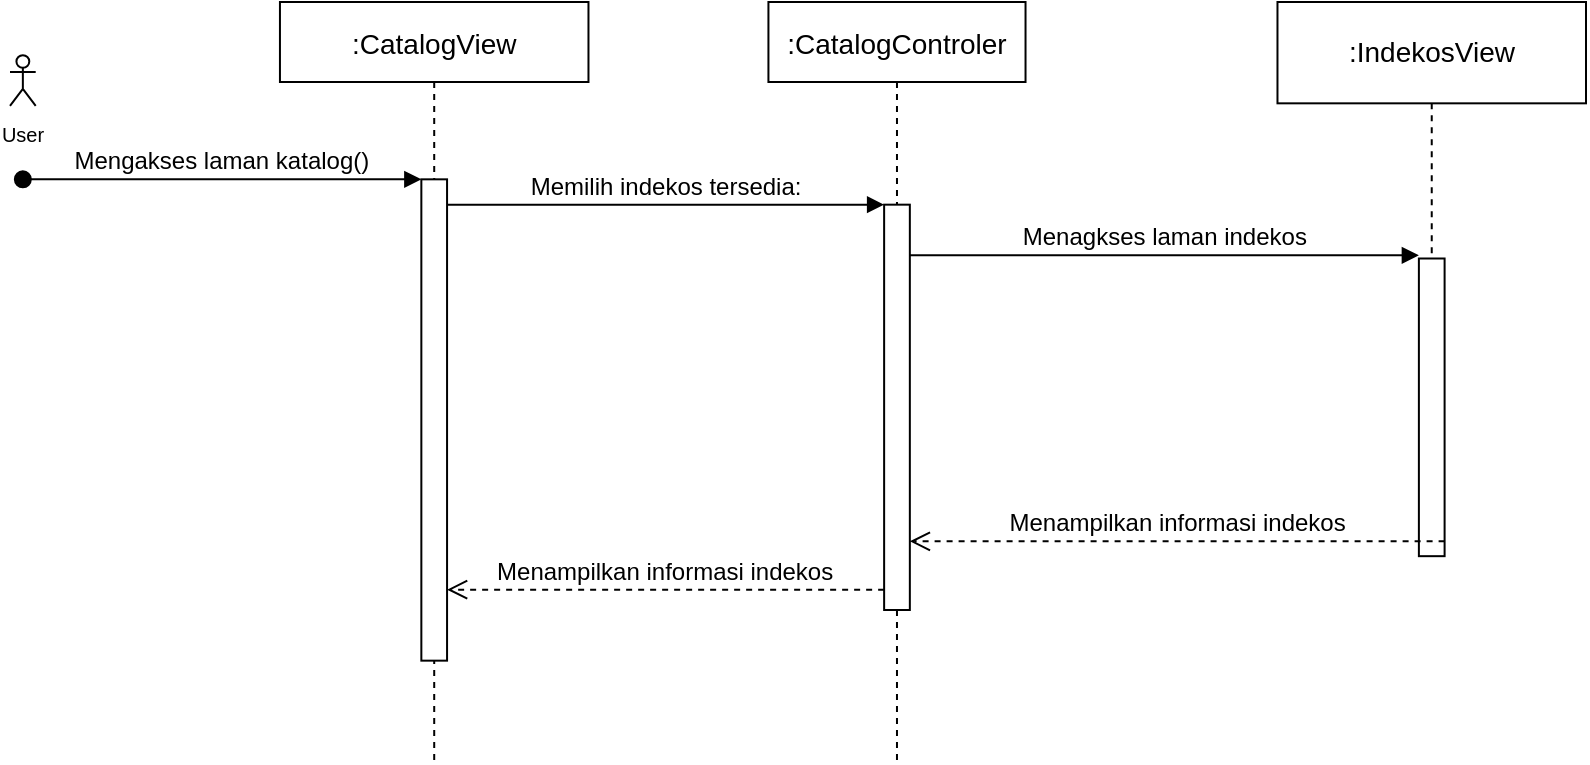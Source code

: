 <mxfile version="18.0.2" type="github">
  <diagram id="kgpKYQtTHZ0yAKxKKP6v" name="Page-1">
    <mxGraphModel dx="1597" dy="817" grid="1" gridSize="10" guides="1" tooltips="1" connect="1" arrows="1" fold="1" page="1" pageScale="1" pageWidth="850" pageHeight="1100" math="0" shadow="0">
      <root>
        <mxCell id="0" />
        <mxCell id="1" parent="0" />
        <mxCell id="3nuBFxr9cyL0pnOWT2aG-1" value=":CatalogView" style="shape=umlLifeline;perimeter=lifelinePerimeter;container=0;collapsible=0;recursiveResize=0;rounded=0;shadow=0;strokeWidth=1;fontSize=14;" parent="1" vertex="1">
          <mxGeometry x="166.976" y="80" width="154.258" height="380" as="geometry" />
        </mxCell>
        <mxCell id="3nuBFxr9cyL0pnOWT2aG-5" value=":CatalogControler" style="shape=umlLifeline;perimeter=lifelinePerimeter;container=0;collapsible=0;recursiveResize=0;rounded=0;shadow=0;strokeWidth=1;fontSize=14;" parent="1" vertex="1">
          <mxGeometry x="411.217" y="80" width="128.548" height="380" as="geometry" />
        </mxCell>
        <mxCell id="3nuBFxr9cyL0pnOWT2aG-9" value="Menagkses laman indekos" style="verticalAlign=bottom;endArrow=block;shadow=0;strokeWidth=1;fontSize=12;" parent="1" source="3nuBFxr9cyL0pnOWT2aG-6" edge="1">
          <mxGeometry relative="1" as="geometry">
            <mxPoint x="334.088" y="232" as="sourcePoint" />
            <mxPoint x="736.444" y="206.667" as="targetPoint" />
            <Array as="points">
              <mxPoint x="672.17" y="206.667" />
            </Array>
          </mxGeometry>
        </mxCell>
        <mxCell id="-srwTZS8i4yXa3oXhBv5-1" value="&lt;font style=&quot;font-size: 10px;&quot;&gt;User&lt;/font&gt;" style="shape=umlActor;verticalLabelPosition=bottom;verticalAlign=top;html=1;outlineConnect=0;" vertex="1" parent="1">
          <mxGeometry x="32" y="106.6" width="12.855" height="25.333" as="geometry" />
        </mxCell>
        <mxCell id="3nuBFxr9cyL0pnOWT2aG-4" value="" style="points=[];perimeter=orthogonalPerimeter;rounded=0;shadow=0;strokeWidth=1;" parent="1" vertex="1">
          <mxGeometry x="736.444" y="208.25" width="12.855" height="148.833" as="geometry" />
        </mxCell>
        <mxCell id="3nuBFxr9cyL0pnOWT2aG-6" value="" style="points=[];perimeter=orthogonalPerimeter;rounded=0;shadow=0;strokeWidth=1;" parent="1" vertex="1">
          <mxGeometry x="469.064" y="181.333" width="12.855" height="202.667" as="geometry" />
        </mxCell>
        <mxCell id="3nuBFxr9cyL0pnOWT2aG-10" value="Menampilkan informasi indekos" style="verticalAlign=bottom;endArrow=open;dashed=1;endSize=8;exitX=1;exitY=0.95;shadow=0;strokeWidth=1;fontSize=12;" parent="1" source="3nuBFxr9cyL0pnOWT2aG-4" target="3nuBFxr9cyL0pnOWT2aG-6" edge="1">
          <mxGeometry relative="1" as="geometry">
            <mxPoint x="334.088" y="304.2" as="targetPoint" />
          </mxGeometry>
        </mxCell>
        <mxCell id="-srwTZS8i4yXa3oXhBv5-10" style="rounded=0;orthogonalLoop=1;jettySize=auto;html=1;exitX=0.5;exitY=1;exitDx=0;exitDy=0;fontSize=8;endArrow=none;endFill=0;dashed=1;" edge="1" parent="1" source="-srwTZS8i4yXa3oXhBv5-9" target="3nuBFxr9cyL0pnOWT2aG-4">
          <mxGeometry relative="1" as="geometry" />
        </mxCell>
        <mxCell id="-srwTZS8i4yXa3oXhBv5-9" value="&lt;font style=&quot;font-size: 14px;&quot;&gt;:IndekosView&lt;/font&gt;" style="rounded=0;whiteSpace=wrap;html=1;fontSize=8;" vertex="1" parent="1">
          <mxGeometry x="665.742" y="80" width="154.258" height="50.667" as="geometry" />
        </mxCell>
        <mxCell id="3nuBFxr9cyL0pnOWT2aG-2" value="" style="points=[];perimeter=orthogonalPerimeter;rounded=0;shadow=0;strokeWidth=1;" parent="1" vertex="1">
          <mxGeometry x="237.677" y="168.667" width="12.855" height="240.667" as="geometry" />
        </mxCell>
        <mxCell id="3nuBFxr9cyL0pnOWT2aG-7" value="Menampilkan informasi indekos" style="verticalAlign=bottom;endArrow=open;dashed=1;endSize=8;exitX=0;exitY=0.95;shadow=0;strokeWidth=1;fontSize=12;" parent="1" source="3nuBFxr9cyL0pnOWT2aG-6" target="3nuBFxr9cyL0pnOWT2aG-2" edge="1">
          <mxGeometry relative="1" as="geometry">
            <mxPoint x="379.08" y="277.6" as="targetPoint" />
          </mxGeometry>
        </mxCell>
        <mxCell id="3nuBFxr9cyL0pnOWT2aG-8" value="Memilih indekos tersedia:" style="verticalAlign=bottom;endArrow=block;entryX=0;entryY=0;shadow=0;strokeWidth=1;fontSize=12;" parent="1" source="3nuBFxr9cyL0pnOWT2aG-2" target="3nuBFxr9cyL0pnOWT2aG-6" edge="1">
          <mxGeometry relative="1" as="geometry">
            <mxPoint x="379.08" y="181.333" as="sourcePoint" />
          </mxGeometry>
        </mxCell>
        <mxCell id="3nuBFxr9cyL0pnOWT2aG-3" value="Mengakses laman katalog()" style="verticalAlign=bottom;startArrow=oval;endArrow=block;startSize=8;shadow=0;strokeWidth=1;fontSize=12;" parent="1" target="3nuBFxr9cyL0pnOWT2aG-2" edge="1">
          <mxGeometry relative="1" as="geometry">
            <mxPoint x="38.427" y="168.667" as="sourcePoint" />
          </mxGeometry>
        </mxCell>
      </root>
    </mxGraphModel>
  </diagram>
</mxfile>
